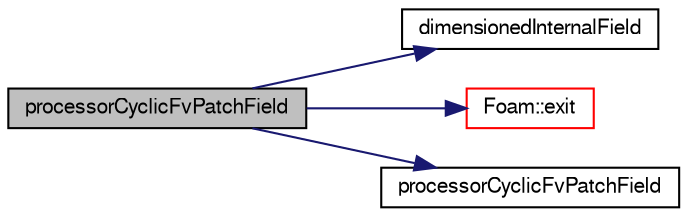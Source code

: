 digraph "processorCyclicFvPatchField"
{
  bgcolor="transparent";
  edge [fontname="FreeSans",fontsize="10",labelfontname="FreeSans",labelfontsize="10"];
  node [fontname="FreeSans",fontsize="10",shape=record];
  rankdir="LR";
  Node58 [label="processorCyclicFvPatchField",height=0.2,width=0.4,color="black", fillcolor="grey75", style="filled", fontcolor="black"];
  Node58 -> Node59 [color="midnightblue",fontsize="10",style="solid",fontname="FreeSans"];
  Node59 [label="dimensionedInternalField",height=0.2,width=0.4,color="black",URL="$a38438.html#a942cd19121a46cdc649099eb27c74b18"];
  Node58 -> Node60 [color="midnightblue",fontsize="10",style="solid",fontname="FreeSans"];
  Node60 [label="Foam::exit",height=0.2,width=0.4,color="red",URL="$a21124.html#a06ca7250d8e89caf05243ec094843642"];
  Node58 -> Node107 [color="midnightblue",fontsize="10",style="solid",fontname="FreeSans"];
  Node107 [label="processorCyclicFvPatchField",height=0.2,width=0.4,color="black",URL="$a22042.html#afec67253fbd6810495ae43d5315ea283",tooltip="Construct from patch and internal field. "];
}
